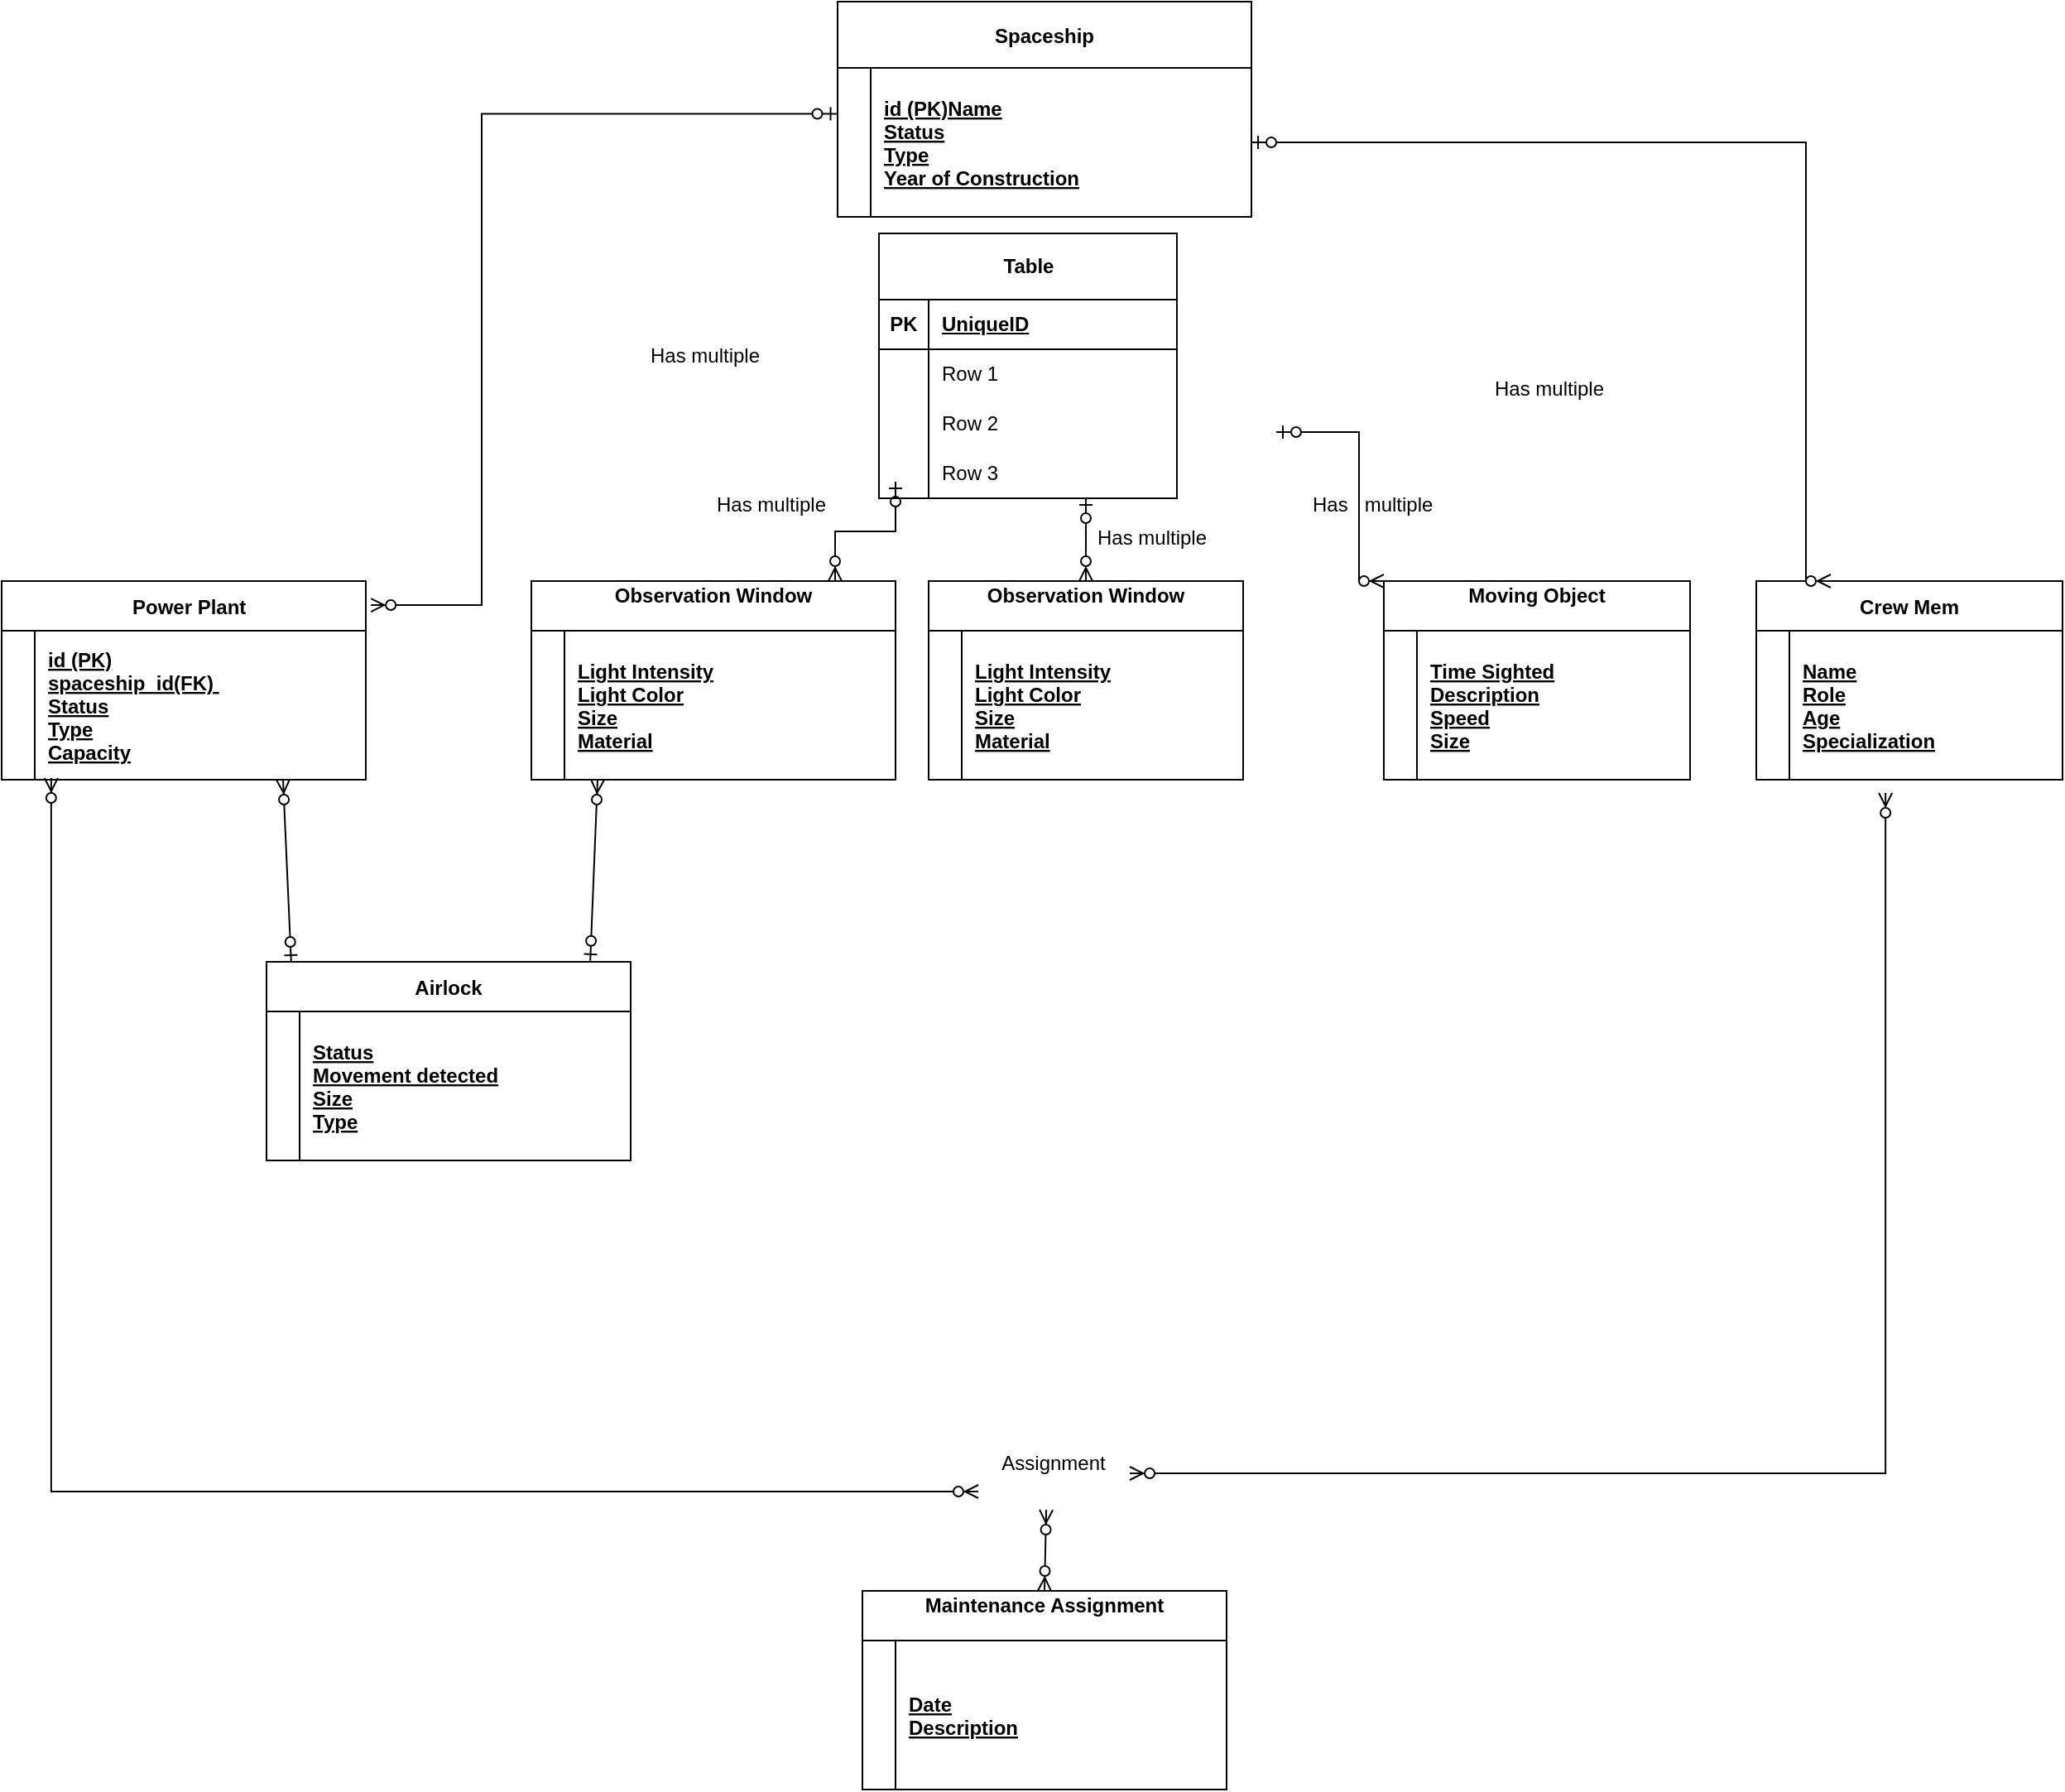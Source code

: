 <mxfile version="24.4.6" type="github">
  <diagram id="R2lEEEUBdFMjLlhIrx00" name="Page-1">
    <mxGraphModel dx="1149" dy="1375" grid="1" gridSize="10" guides="1" tooltips="1" connect="1" arrows="1" fold="1" page="1" pageScale="1" pageWidth="850" pageHeight="1100" math="0" shadow="0" extFonts="Permanent Marker^https://fonts.googleapis.com/css?family=Permanent+Marker">
      <root>
        <mxCell id="0" />
        <mxCell id="1" parent="0" />
        <mxCell id="hKg0aUzROg1ArLavlpUu-1" value="Spaceship" style="shape=table;startSize=40;container=1;collapsible=1;childLayout=tableLayout;fixedRows=1;rowLines=0;fontStyle=1;align=center;resizeLast=1;" parent="1" vertex="1">
          <mxGeometry x="-125" y="-150" width="250" height="130" as="geometry">
            <mxRectangle x="250" y="10" width="100" height="30" as="alternateBounds" />
          </mxGeometry>
        </mxCell>
        <mxCell id="hKg0aUzROg1ArLavlpUu-2" value="" style="shape=partialRectangle;collapsible=0;dropTarget=0;pointerEvents=0;fillColor=none;points=[[0,0.5],[1,0.5]];portConstraint=eastwest;top=0;left=0;right=0;bottom=1;" parent="hKg0aUzROg1ArLavlpUu-1" vertex="1">
          <mxGeometry y="40" width="250" height="90" as="geometry" />
        </mxCell>
        <mxCell id="hKg0aUzROg1ArLavlpUu-3" value="" style="shape=partialRectangle;overflow=hidden;connectable=0;fillColor=none;top=0;left=0;bottom=0;right=0;fontStyle=1;" parent="hKg0aUzROg1ArLavlpUu-2" vertex="1">
          <mxGeometry width="20" height="90" as="geometry">
            <mxRectangle width="20" height="90" as="alternateBounds" />
          </mxGeometry>
        </mxCell>
        <mxCell id="hKg0aUzROg1ArLavlpUu-4" value="id (PK)Name&#xa;Status&#xa;Type&#xa;Year of Construction" style="shape=partialRectangle;overflow=hidden;connectable=0;fillColor=none;top=0;left=0;bottom=0;right=0;align=left;spacingLeft=6;fontStyle=5;" parent="hKg0aUzROg1ArLavlpUu-2" vertex="1">
          <mxGeometry x="20" width="230" height="90" as="geometry">
            <mxRectangle width="230" height="90" as="alternateBounds" />
          </mxGeometry>
        </mxCell>
        <mxCell id="hKg0aUzROg1ArLavlpUu-8" value="  Power Plant" style="shape=table;startSize=30;container=1;collapsible=1;childLayout=tableLayout;fixedRows=1;rowLines=0;fontStyle=1;align=center;resizeLast=1;" parent="1" vertex="1">
          <mxGeometry x="-630" y="200" width="220" height="120" as="geometry">
            <mxRectangle x="250" y="10" width="100" height="30" as="alternateBounds" />
          </mxGeometry>
        </mxCell>
        <mxCell id="hKg0aUzROg1ArLavlpUu-9" value="" style="shape=partialRectangle;collapsible=0;dropTarget=0;pointerEvents=0;fillColor=none;points=[[0,0.5],[1,0.5]];portConstraint=eastwest;top=0;left=0;right=0;bottom=1;" parent="hKg0aUzROg1ArLavlpUu-8" vertex="1">
          <mxGeometry y="30" width="220" height="90" as="geometry" />
        </mxCell>
        <mxCell id="hKg0aUzROg1ArLavlpUu-10" value="" style="shape=partialRectangle;overflow=hidden;connectable=0;fillColor=none;top=0;left=0;bottom=0;right=0;fontStyle=1;" parent="hKg0aUzROg1ArLavlpUu-9" vertex="1">
          <mxGeometry width="20" height="90" as="geometry">
            <mxRectangle width="20" height="90" as="alternateBounds" />
          </mxGeometry>
        </mxCell>
        <mxCell id="hKg0aUzROg1ArLavlpUu-11" value="id (PK)&#xa;spaceship_id(FK) &#xa;Status&#xa;Type&#xa;Capacity" style="shape=partialRectangle;overflow=hidden;connectable=0;fillColor=none;top=0;left=0;bottom=0;right=0;align=left;spacingLeft=6;fontStyle=5;" parent="hKg0aUzROg1ArLavlpUu-9" vertex="1">
          <mxGeometry x="20" width="200" height="90" as="geometry">
            <mxRectangle width="200" height="90" as="alternateBounds" />
          </mxGeometry>
        </mxCell>
        <mxCell id="hKg0aUzROg1ArLavlpUu-19" value="" style="edgeStyle=elbowEdgeStyle;fontSize=12;html=1;endArrow=ERzeroToMany;startArrow=ERzeroToOne;rounded=0;entryX=1.014;entryY=0.121;entryDx=0;entryDy=0;entryPerimeter=0;exitX=-0.001;exitY=0.308;exitDx=0;exitDy=0;exitPerimeter=0;" parent="1" source="hKg0aUzROg1ArLavlpUu-2" target="hKg0aUzROg1ArLavlpUu-8" edge="1">
          <mxGeometry width="100" height="100" relative="1" as="geometry">
            <mxPoint x="-152.13" y="-2.29" as="sourcePoint" />
            <mxPoint x="-450" y="162.3" as="targetPoint" />
            <Array as="points">
              <mxPoint x="-340" y="140" />
            </Array>
          </mxGeometry>
        </mxCell>
        <mxCell id="hKg0aUzROg1ArLavlpUu-20" value="Observation Window&#xa;" style="shape=table;startSize=30;container=1;collapsible=1;childLayout=tableLayout;fixedRows=1;rowLines=0;fontStyle=1;align=center;resizeLast=1;" parent="1" vertex="1">
          <mxGeometry x="-310" y="200" width="220" height="120" as="geometry">
            <mxRectangle x="250" y="10" width="100" height="30" as="alternateBounds" />
          </mxGeometry>
        </mxCell>
        <mxCell id="hKg0aUzROg1ArLavlpUu-21" value="" style="shape=partialRectangle;collapsible=0;dropTarget=0;pointerEvents=0;fillColor=none;points=[[0,0.5],[1,0.5]];portConstraint=eastwest;top=0;left=0;right=0;bottom=1;" parent="hKg0aUzROg1ArLavlpUu-20" vertex="1">
          <mxGeometry y="30" width="220" height="90" as="geometry" />
        </mxCell>
        <mxCell id="hKg0aUzROg1ArLavlpUu-22" value="" style="shape=partialRectangle;overflow=hidden;connectable=0;fillColor=none;top=0;left=0;bottom=0;right=0;fontStyle=1;" parent="hKg0aUzROg1ArLavlpUu-21" vertex="1">
          <mxGeometry width="20" height="90" as="geometry">
            <mxRectangle width="20" height="90" as="alternateBounds" />
          </mxGeometry>
        </mxCell>
        <mxCell id="hKg0aUzROg1ArLavlpUu-23" value="Light Intensity&#xa;Light Color&#xa;Size&#xa;Material" style="shape=partialRectangle;overflow=hidden;connectable=0;fillColor=none;top=0;left=0;bottom=0;right=0;align=left;spacingLeft=6;fontStyle=5;" parent="hKg0aUzROg1ArLavlpUu-21" vertex="1">
          <mxGeometry x="20" width="200" height="90" as="geometry">
            <mxRectangle width="200" height="90" as="alternateBounds" />
          </mxGeometry>
        </mxCell>
        <mxCell id="hKg0aUzROg1ArLavlpUu-24" value="" style="edgeStyle=elbowEdgeStyle;fontSize=12;html=1;endArrow=ERzeroToMany;startArrow=ERzeroToOne;rounded=0;elbow=vertical;" parent="1" edge="1">
          <mxGeometry width="100" height="100" relative="1" as="geometry">
            <mxPoint x="-90" y="140" as="sourcePoint" />
            <mxPoint x="-126.5" y="200" as="targetPoint" />
          </mxGeometry>
        </mxCell>
        <mxCell id="hKg0aUzROg1ArLavlpUu-25" value="Observation Window&#xa;" style="shape=table;startSize=30;container=1;collapsible=1;childLayout=tableLayout;fixedRows=1;rowLines=0;fontStyle=1;align=center;resizeLast=1;" parent="1" vertex="1">
          <mxGeometry x="-70" y="200" width="190" height="120" as="geometry">
            <mxRectangle x="250" y="10" width="100" height="30" as="alternateBounds" />
          </mxGeometry>
        </mxCell>
        <mxCell id="hKg0aUzROg1ArLavlpUu-26" value="" style="shape=partialRectangle;collapsible=0;dropTarget=0;pointerEvents=0;fillColor=none;points=[[0,0.5],[1,0.5]];portConstraint=eastwest;top=0;left=0;right=0;bottom=1;" parent="hKg0aUzROg1ArLavlpUu-25" vertex="1">
          <mxGeometry y="30" width="190" height="90" as="geometry" />
        </mxCell>
        <mxCell id="hKg0aUzROg1ArLavlpUu-27" value="" style="shape=partialRectangle;overflow=hidden;connectable=0;fillColor=none;top=0;left=0;bottom=0;right=0;fontStyle=1;" parent="hKg0aUzROg1ArLavlpUu-26" vertex="1">
          <mxGeometry width="20" height="90" as="geometry">
            <mxRectangle width="20" height="90" as="alternateBounds" />
          </mxGeometry>
        </mxCell>
        <mxCell id="hKg0aUzROg1ArLavlpUu-28" value="Light Intensity&#xa;Light Color&#xa;Size&#xa;Material" style="shape=partialRectangle;overflow=hidden;connectable=0;fillColor=none;top=0;left=0;bottom=0;right=0;align=left;spacingLeft=6;fontStyle=5;" parent="hKg0aUzROg1ArLavlpUu-26" vertex="1">
          <mxGeometry x="20" width="170" height="90" as="geometry">
            <mxRectangle width="170" height="90" as="alternateBounds" />
          </mxGeometry>
        </mxCell>
        <mxCell id="hKg0aUzROg1ArLavlpUu-30" value="Moving Object&#xa;" style="shape=table;startSize=30;container=1;collapsible=1;childLayout=tableLayout;fixedRows=1;rowLines=0;fontStyle=1;align=center;resizeLast=1;" parent="1" vertex="1">
          <mxGeometry x="205" y="200" width="185" height="120" as="geometry">
            <mxRectangle x="250" y="10" width="100" height="30" as="alternateBounds" />
          </mxGeometry>
        </mxCell>
        <mxCell id="hKg0aUzROg1ArLavlpUu-31" value="" style="shape=partialRectangle;collapsible=0;dropTarget=0;pointerEvents=0;fillColor=none;points=[[0,0.5],[1,0.5]];portConstraint=eastwest;top=0;left=0;right=0;bottom=1;" parent="hKg0aUzROg1ArLavlpUu-30" vertex="1">
          <mxGeometry y="30" width="185" height="90" as="geometry" />
        </mxCell>
        <mxCell id="hKg0aUzROg1ArLavlpUu-32" value="" style="shape=partialRectangle;overflow=hidden;connectable=0;fillColor=none;top=0;left=0;bottom=0;right=0;fontStyle=1;" parent="hKg0aUzROg1ArLavlpUu-31" vertex="1">
          <mxGeometry width="20" height="90" as="geometry">
            <mxRectangle width="20" height="90" as="alternateBounds" />
          </mxGeometry>
        </mxCell>
        <mxCell id="hKg0aUzROg1ArLavlpUu-33" value="Time Sighted&#xa;Description&#xa;Speed&#xa;Size" style="shape=partialRectangle;overflow=hidden;connectable=0;fillColor=none;top=0;left=0;bottom=0;right=0;align=left;spacingLeft=6;fontStyle=5;" parent="hKg0aUzROg1ArLavlpUu-31" vertex="1">
          <mxGeometry x="20" width="165" height="90" as="geometry">
            <mxRectangle width="165" height="90" as="alternateBounds" />
          </mxGeometry>
        </mxCell>
        <mxCell id="hKg0aUzROg1ArLavlpUu-34" value="" style="fontSize=12;html=1;endArrow=ERzeroToMany;startArrow=ERzeroToOne;rounded=0;entryX=0.5;entryY=0;entryDx=0;entryDy=0;" parent="1" target="hKg0aUzROg1ArLavlpUu-25" edge="1">
          <mxGeometry width="100" height="100" relative="1" as="geometry">
            <mxPoint x="25" y="150" as="sourcePoint" />
            <mxPoint x="-173" y="207" as="targetPoint" />
          </mxGeometry>
        </mxCell>
        <mxCell id="hKg0aUzROg1ArLavlpUu-35" value="" style="fontSize=12;html=1;endArrow=ERzeroToMany;startArrow=ERzeroToOne;rounded=0;entryX=0;entryY=0;entryDx=0;entryDy=0;edgeStyle=elbowEdgeStyle;" parent="1" target="hKg0aUzROg1ArLavlpUu-30" edge="1">
          <mxGeometry width="100" height="100" relative="1" as="geometry">
            <mxPoint x="140" y="110" as="sourcePoint" />
            <mxPoint x="50" y="210" as="targetPoint" />
            <Array as="points">
              <mxPoint x="190" y="150" />
            </Array>
          </mxGeometry>
        </mxCell>
        <mxCell id="hKg0aUzROg1ArLavlpUu-36" value="Crew Mem" style="shape=table;startSize=30;container=1;collapsible=1;childLayout=tableLayout;fixedRows=1;rowLines=0;fontStyle=1;align=center;resizeLast=1;" parent="1" vertex="1">
          <mxGeometry x="430" y="200" width="185" height="120" as="geometry">
            <mxRectangle x="250" y="10" width="100" height="30" as="alternateBounds" />
          </mxGeometry>
        </mxCell>
        <mxCell id="hKg0aUzROg1ArLavlpUu-37" value="" style="shape=partialRectangle;collapsible=0;dropTarget=0;pointerEvents=0;fillColor=none;points=[[0,0.5],[1,0.5]];portConstraint=eastwest;top=0;left=0;right=0;bottom=1;" parent="hKg0aUzROg1ArLavlpUu-36" vertex="1">
          <mxGeometry y="30" width="185" height="90" as="geometry" />
        </mxCell>
        <mxCell id="hKg0aUzROg1ArLavlpUu-38" value="" style="shape=partialRectangle;overflow=hidden;connectable=0;fillColor=none;top=0;left=0;bottom=0;right=0;fontStyle=1;" parent="hKg0aUzROg1ArLavlpUu-37" vertex="1">
          <mxGeometry width="20" height="90" as="geometry">
            <mxRectangle width="20" height="90" as="alternateBounds" />
          </mxGeometry>
        </mxCell>
        <mxCell id="hKg0aUzROg1ArLavlpUu-39" value="Name&#xa;Role&#xa;Age&#xa;Specialization" style="shape=partialRectangle;overflow=hidden;connectable=0;fillColor=none;top=0;left=0;bottom=0;right=0;align=left;spacingLeft=6;fontStyle=5;" parent="hKg0aUzROg1ArLavlpUu-37" vertex="1">
          <mxGeometry x="20" width="165" height="90" as="geometry">
            <mxRectangle width="165" height="90" as="alternateBounds" />
          </mxGeometry>
        </mxCell>
        <mxCell id="hKg0aUzROg1ArLavlpUu-40" value="" style="fontSize=12;html=1;endArrow=ERzeroToMany;startArrow=ERzeroToOne;rounded=0;entryX=0;entryY=0;entryDx=0;entryDy=0;edgeStyle=elbowEdgeStyle;" parent="1" source="hKg0aUzROg1ArLavlpUu-2" edge="1">
          <mxGeometry width="100" height="100" relative="1" as="geometry">
            <mxPoint x="410" y="110" as="sourcePoint" />
            <mxPoint x="475" y="200" as="targetPoint" />
            <Array as="points">
              <mxPoint x="460" y="150" />
            </Array>
          </mxGeometry>
        </mxCell>
        <mxCell id="hKg0aUzROg1ArLavlpUu-42" value="Has multiple" style="text;whiteSpace=wrap;" parent="1" vertex="1">
          <mxGeometry x="270" y="70" width="100" height="40" as="geometry" />
        </mxCell>
        <mxCell id="hKg0aUzROg1ArLavlpUu-45" value="Has   multiple" style="text;whiteSpace=wrap;" parent="1" vertex="1">
          <mxGeometry x="160" y="140" width="110" height="40" as="geometry" />
        </mxCell>
        <mxCell id="hKg0aUzROg1ArLavlpUu-46" value="Has multiple" style="text;whiteSpace=wrap;" parent="1" vertex="1">
          <mxGeometry x="30" y="160" width="100" height="40" as="geometry" />
        </mxCell>
        <mxCell id="hKg0aUzROg1ArLavlpUu-47" value="Has multiple" style="text;whiteSpace=wrap;" parent="1" vertex="1">
          <mxGeometry x="-240" y="50" width="100" height="40" as="geometry" />
        </mxCell>
        <mxCell id="hKg0aUzROg1ArLavlpUu-49" value="Airlock" style="shape=table;startSize=30;container=1;collapsible=1;childLayout=tableLayout;fixedRows=1;rowLines=0;fontStyle=1;align=center;resizeLast=1;" parent="1" vertex="1">
          <mxGeometry x="-470" y="430" width="220" height="120" as="geometry">
            <mxRectangle x="250" y="10" width="100" height="30" as="alternateBounds" />
          </mxGeometry>
        </mxCell>
        <mxCell id="hKg0aUzROg1ArLavlpUu-50" value="" style="shape=partialRectangle;collapsible=0;dropTarget=0;pointerEvents=0;fillColor=none;points=[[0,0.5],[1,0.5]];portConstraint=eastwest;top=0;left=0;right=0;bottom=1;" parent="hKg0aUzROg1ArLavlpUu-49" vertex="1">
          <mxGeometry y="30" width="220" height="90" as="geometry" />
        </mxCell>
        <mxCell id="hKg0aUzROg1ArLavlpUu-51" value="" style="shape=partialRectangle;overflow=hidden;connectable=0;fillColor=none;top=0;left=0;bottom=0;right=0;fontStyle=1;" parent="hKg0aUzROg1ArLavlpUu-50" vertex="1">
          <mxGeometry width="20" height="90" as="geometry">
            <mxRectangle width="20" height="90" as="alternateBounds" />
          </mxGeometry>
        </mxCell>
        <mxCell id="hKg0aUzROg1ArLavlpUu-52" value="Status&#xa;Movement detected&#xa;Size&#xa;Type" style="shape=partialRectangle;overflow=hidden;connectable=0;fillColor=none;top=0;left=0;bottom=0;right=0;align=left;spacingLeft=6;fontStyle=5;" parent="hKg0aUzROg1ArLavlpUu-50" vertex="1">
          <mxGeometry x="20" width="200" height="90" as="geometry">
            <mxRectangle width="200" height="90" as="alternateBounds" />
          </mxGeometry>
        </mxCell>
        <mxCell id="hKg0aUzROg1ArLavlpUu-53" value="" style="fontSize=12;html=1;endArrow=ERzeroToMany;startArrow=ERzeroToOne;rounded=0;exitX=0.097;exitY=0.014;exitDx=0;exitDy=0;exitPerimeter=0;" parent="1" edge="1">
          <mxGeometry width="100" height="100" relative="1" as="geometry">
            <mxPoint x="-455.1" y="430.0" as="sourcePoint" />
            <mxPoint x="-460" y="320" as="targetPoint" />
          </mxGeometry>
        </mxCell>
        <mxCell id="hKg0aUzROg1ArLavlpUu-54" value="" style="fontSize=12;html=1;endArrow=ERzeroToMany;startArrow=ERzeroToOne;rounded=0;exitX=0.889;exitY=-0.005;exitDx=0;exitDy=0;exitPerimeter=0;" parent="1" source="hKg0aUzROg1ArLavlpUu-49" edge="1">
          <mxGeometry width="100" height="100" relative="1" as="geometry">
            <mxPoint x="-265.1" y="430.0" as="sourcePoint" />
            <mxPoint x="-270" y="320" as="targetPoint" />
          </mxGeometry>
        </mxCell>
        <mxCell id="hKg0aUzROg1ArLavlpUu-56" value="Has multiple" style="text;whiteSpace=wrap;" parent="1" vertex="1">
          <mxGeometry x="-200" y="140" width="100" height="40" as="geometry" />
        </mxCell>
        <mxCell id="hKg0aUzROg1ArLavlpUu-57" value="" style="edgeStyle=elbowEdgeStyle;fontSize=12;html=1;endArrow=ERzeroToMany;endFill=1;startArrow=ERzeroToMany;rounded=0;exitX=0.136;exitY=0.989;exitDx=0;exitDy=0;exitPerimeter=0;elbow=vertical;" parent="1" source="hKg0aUzROg1ArLavlpUu-9" target="hKg0aUzROg1ArLavlpUu-62" edge="1">
          <mxGeometry width="100" height="100" relative="1" as="geometry">
            <mxPoint x="-600" y="330" as="sourcePoint" />
            <mxPoint x="-330" y="760" as="targetPoint" />
            <Array as="points">
              <mxPoint x="-310" y="750" />
              <mxPoint x="-520" y="580" />
            </Array>
          </mxGeometry>
        </mxCell>
        <mxCell id="hKg0aUzROg1ArLavlpUu-58" value="" style="edgeStyle=elbowEdgeStyle;fontSize=12;html=1;endArrow=ERzeroToMany;endFill=1;startArrow=ERzeroToMany;rounded=0;elbow=vertical;entryX=0.422;entryY=1.089;entryDx=0;entryDy=0;entryPerimeter=0;exitX=1.017;exitY=0.475;exitDx=0;exitDy=0;exitPerimeter=0;" parent="1" source="hKg0aUzROg1ArLavlpUu-62" target="hKg0aUzROg1ArLavlpUu-37" edge="1">
          <mxGeometry width="100" height="100" relative="1" as="geometry">
            <mxPoint x="-160" y="750" as="sourcePoint" />
            <mxPoint x="450" y="330" as="targetPoint" />
            <Array as="points">
              <mxPoint x="260" y="739" />
              <mxPoint x="750" y="581" />
            </Array>
          </mxGeometry>
        </mxCell>
        <mxCell id="hKg0aUzROg1ArLavlpUu-62" value="Assignment&lt;div&gt;&lt;br&gt;&lt;/div&gt;" style="text;html=1;align=center;verticalAlign=middle;resizable=0;points=[];autosize=1;strokeColor=none;fillColor=none;" parent="1" vertex="1">
          <mxGeometry x="-40" y="720" width="90" height="40" as="geometry" />
        </mxCell>
        <mxCell id="hKg0aUzROg1ArLavlpUu-63" value="Maintenance Assignment&#xa;" style="shape=table;startSize=30;container=1;collapsible=1;childLayout=tableLayout;fixedRows=1;rowLines=0;fontStyle=1;align=center;resizeLast=1;" parent="1" vertex="1">
          <mxGeometry x="-110" y="810" width="220" height="120" as="geometry">
            <mxRectangle x="250" y="10" width="100" height="30" as="alternateBounds" />
          </mxGeometry>
        </mxCell>
        <mxCell id="hKg0aUzROg1ArLavlpUu-64" value="" style="shape=partialRectangle;collapsible=0;dropTarget=0;pointerEvents=0;fillColor=none;points=[[0,0.5],[1,0.5]];portConstraint=eastwest;top=0;left=0;right=0;bottom=1;" parent="hKg0aUzROg1ArLavlpUu-63" vertex="1">
          <mxGeometry y="30" width="220" height="90" as="geometry" />
        </mxCell>
        <mxCell id="hKg0aUzROg1ArLavlpUu-65" value="" style="shape=partialRectangle;overflow=hidden;connectable=0;fillColor=none;top=0;left=0;bottom=0;right=0;fontStyle=1;" parent="hKg0aUzROg1ArLavlpUu-64" vertex="1">
          <mxGeometry width="20" height="90" as="geometry">
            <mxRectangle width="20" height="90" as="alternateBounds" />
          </mxGeometry>
        </mxCell>
        <mxCell id="hKg0aUzROg1ArLavlpUu-66" value="Date&#xa;Description" style="shape=partialRectangle;overflow=hidden;connectable=0;fillColor=none;top=0;left=0;bottom=0;right=0;align=left;spacingLeft=6;fontStyle=5;" parent="hKg0aUzROg1ArLavlpUu-64" vertex="1">
          <mxGeometry x="20" width="200" height="90" as="geometry">
            <mxRectangle width="200" height="90" as="alternateBounds" />
          </mxGeometry>
        </mxCell>
        <mxCell id="hKg0aUzROg1ArLavlpUu-67" value="" style="fontSize=12;html=1;endArrow=ERzeroToMany;endFill=1;startArrow=ERzeroToMany;rounded=0;entryX=0.456;entryY=1.025;entryDx=0;entryDy=0;entryPerimeter=0;exitX=0.5;exitY=0;exitDx=0;exitDy=0;" parent="1" source="hKg0aUzROg1ArLavlpUu-63" target="hKg0aUzROg1ArLavlpUu-62" edge="1">
          <mxGeometry width="100" height="100" relative="1" as="geometry">
            <mxPoint x="-220" y="821.68" as="sourcePoint" />
            <mxPoint x="0.03" y="770.0" as="targetPoint" />
          </mxGeometry>
        </mxCell>
        <mxCell id="ckPRcwtKCbALN0KCj1UJ-1" value="Table" style="shape=table;startSize=40;container=1;collapsible=1;childLayout=tableLayout;fixedRows=1;rowLines=0;fontStyle=1;align=center;resizeLast=1;html=1;" vertex="1" parent="1">
          <mxGeometry x="-100" y="-10" width="180" height="160" as="geometry" />
        </mxCell>
        <mxCell id="ckPRcwtKCbALN0KCj1UJ-2" value="" style="shape=tableRow;horizontal=0;startSize=0;swimlaneHead=0;swimlaneBody=0;fillColor=none;collapsible=0;dropTarget=0;points=[[0,0.5],[1,0.5]];portConstraint=eastwest;top=0;left=0;right=0;bottom=1;" vertex="1" parent="ckPRcwtKCbALN0KCj1UJ-1">
          <mxGeometry y="40" width="180" height="30" as="geometry" />
        </mxCell>
        <mxCell id="ckPRcwtKCbALN0KCj1UJ-3" value="PK" style="shape=partialRectangle;connectable=0;fillColor=none;top=0;left=0;bottom=0;right=0;fontStyle=1;overflow=hidden;whiteSpace=wrap;html=1;" vertex="1" parent="ckPRcwtKCbALN0KCj1UJ-2">
          <mxGeometry width="30" height="30" as="geometry">
            <mxRectangle width="30" height="30" as="alternateBounds" />
          </mxGeometry>
        </mxCell>
        <mxCell id="ckPRcwtKCbALN0KCj1UJ-4" value="UniqueID" style="shape=partialRectangle;connectable=0;fillColor=none;top=0;left=0;bottom=0;right=0;align=left;spacingLeft=6;fontStyle=5;overflow=hidden;whiteSpace=wrap;html=1;" vertex="1" parent="ckPRcwtKCbALN0KCj1UJ-2">
          <mxGeometry x="30" width="150" height="30" as="geometry">
            <mxRectangle width="150" height="30" as="alternateBounds" />
          </mxGeometry>
        </mxCell>
        <mxCell id="ckPRcwtKCbALN0KCj1UJ-5" value="" style="shape=tableRow;horizontal=0;startSize=0;swimlaneHead=0;swimlaneBody=0;fillColor=none;collapsible=0;dropTarget=0;points=[[0,0.5],[1,0.5]];portConstraint=eastwest;top=0;left=0;right=0;bottom=0;" vertex="1" parent="ckPRcwtKCbALN0KCj1UJ-1">
          <mxGeometry y="70" width="180" height="30" as="geometry" />
        </mxCell>
        <mxCell id="ckPRcwtKCbALN0KCj1UJ-6" value="" style="shape=partialRectangle;connectable=0;fillColor=none;top=0;left=0;bottom=0;right=0;editable=1;overflow=hidden;whiteSpace=wrap;html=1;" vertex="1" parent="ckPRcwtKCbALN0KCj1UJ-5">
          <mxGeometry width="30" height="30" as="geometry">
            <mxRectangle width="30" height="30" as="alternateBounds" />
          </mxGeometry>
        </mxCell>
        <mxCell id="ckPRcwtKCbALN0KCj1UJ-7" value="Row 1" style="shape=partialRectangle;connectable=0;fillColor=none;top=0;left=0;bottom=0;right=0;align=left;spacingLeft=6;overflow=hidden;whiteSpace=wrap;html=1;" vertex="1" parent="ckPRcwtKCbALN0KCj1UJ-5">
          <mxGeometry x="30" width="150" height="30" as="geometry">
            <mxRectangle width="150" height="30" as="alternateBounds" />
          </mxGeometry>
        </mxCell>
        <mxCell id="ckPRcwtKCbALN0KCj1UJ-8" value="" style="shape=tableRow;horizontal=0;startSize=0;swimlaneHead=0;swimlaneBody=0;fillColor=none;collapsible=0;dropTarget=0;points=[[0,0.5],[1,0.5]];portConstraint=eastwest;top=0;left=0;right=0;bottom=0;" vertex="1" parent="ckPRcwtKCbALN0KCj1UJ-1">
          <mxGeometry y="100" width="180" height="30" as="geometry" />
        </mxCell>
        <mxCell id="ckPRcwtKCbALN0KCj1UJ-9" value="" style="shape=partialRectangle;connectable=0;fillColor=none;top=0;left=0;bottom=0;right=0;editable=1;overflow=hidden;whiteSpace=wrap;html=1;" vertex="1" parent="ckPRcwtKCbALN0KCj1UJ-8">
          <mxGeometry width="30" height="30" as="geometry">
            <mxRectangle width="30" height="30" as="alternateBounds" />
          </mxGeometry>
        </mxCell>
        <mxCell id="ckPRcwtKCbALN0KCj1UJ-10" value="Row 2" style="shape=partialRectangle;connectable=0;fillColor=none;top=0;left=0;bottom=0;right=0;align=left;spacingLeft=6;overflow=hidden;whiteSpace=wrap;html=1;" vertex="1" parent="ckPRcwtKCbALN0KCj1UJ-8">
          <mxGeometry x="30" width="150" height="30" as="geometry">
            <mxRectangle width="150" height="30" as="alternateBounds" />
          </mxGeometry>
        </mxCell>
        <mxCell id="ckPRcwtKCbALN0KCj1UJ-11" value="" style="shape=tableRow;horizontal=0;startSize=0;swimlaneHead=0;swimlaneBody=0;fillColor=none;collapsible=0;dropTarget=0;points=[[0,0.5],[1,0.5]];portConstraint=eastwest;top=0;left=0;right=0;bottom=0;" vertex="1" parent="ckPRcwtKCbALN0KCj1UJ-1">
          <mxGeometry y="130" width="180" height="30" as="geometry" />
        </mxCell>
        <mxCell id="ckPRcwtKCbALN0KCj1UJ-12" value="" style="shape=partialRectangle;connectable=0;fillColor=none;top=0;left=0;bottom=0;right=0;editable=1;overflow=hidden;whiteSpace=wrap;html=1;" vertex="1" parent="ckPRcwtKCbALN0KCj1UJ-11">
          <mxGeometry width="30" height="30" as="geometry">
            <mxRectangle width="30" height="30" as="alternateBounds" />
          </mxGeometry>
        </mxCell>
        <mxCell id="ckPRcwtKCbALN0KCj1UJ-13" value="Row 3" style="shape=partialRectangle;connectable=0;fillColor=none;top=0;left=0;bottom=0;right=0;align=left;spacingLeft=6;overflow=hidden;whiteSpace=wrap;html=1;" vertex="1" parent="ckPRcwtKCbALN0KCj1UJ-11">
          <mxGeometry x="30" width="150" height="30" as="geometry">
            <mxRectangle width="150" height="30" as="alternateBounds" />
          </mxGeometry>
        </mxCell>
      </root>
    </mxGraphModel>
  </diagram>
</mxfile>
